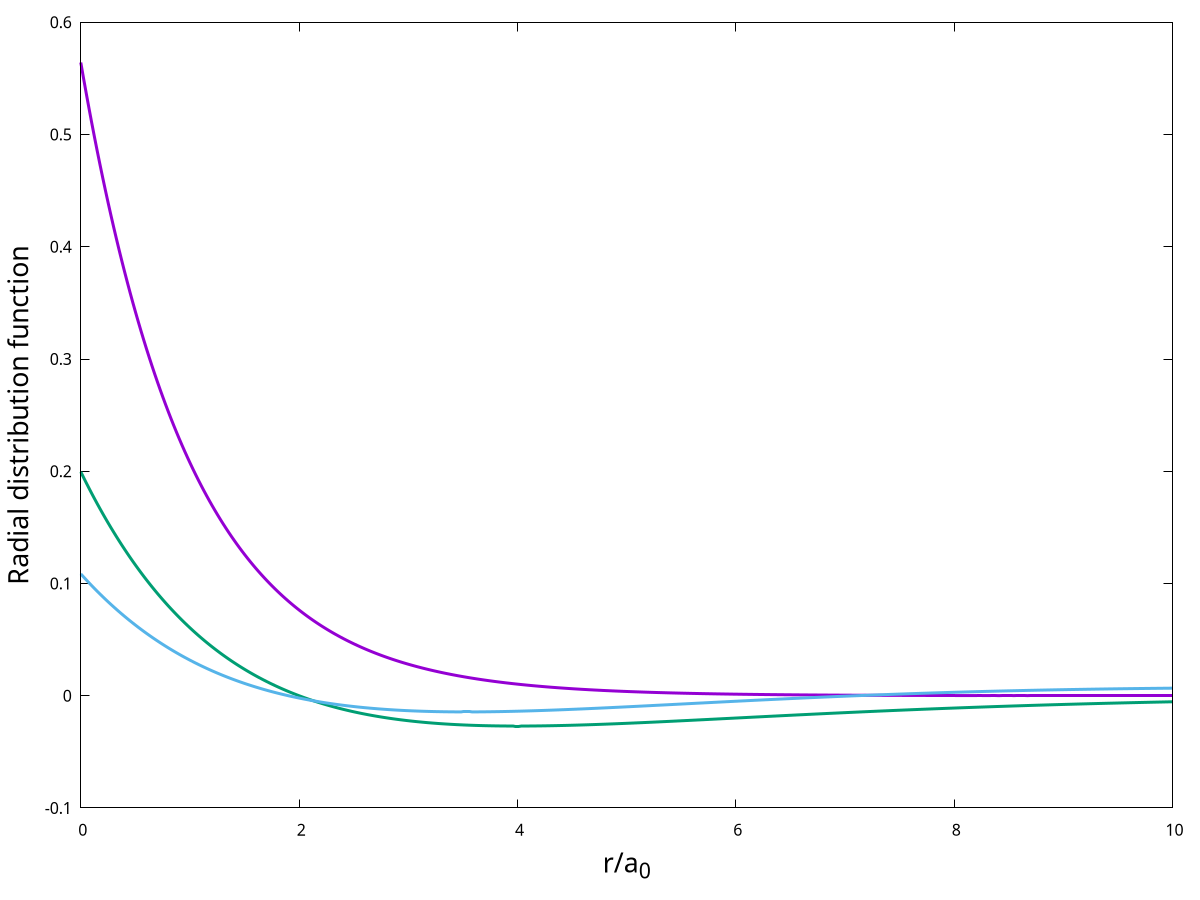 set terminal postscript enhanced eps color
set output "sorbiteignfunc.eps"
reset
set samples 400
set xlabel "r/a_0" font ",20"
set ylabel "Radial distribution function" font ",20"

set key font ",20"
set key at 18,0.5

set xrange[0:10]

RWF1s(x) = exp(-x)/sqrt(pi)
RWF2s(x) = (2-x)*exp(-x/2)/(4*sqrt(2*pi))
RWF3s(x) = (27-18*x + 2*x**2)*exp(-x/3)/(81*sqrt(3*pi))


plot RWF1s(x) w l lw 3 title "1s", RWF2s(x) w l lw 3 title "2s", RWF3s(x) w l lw 3 title "3s"
